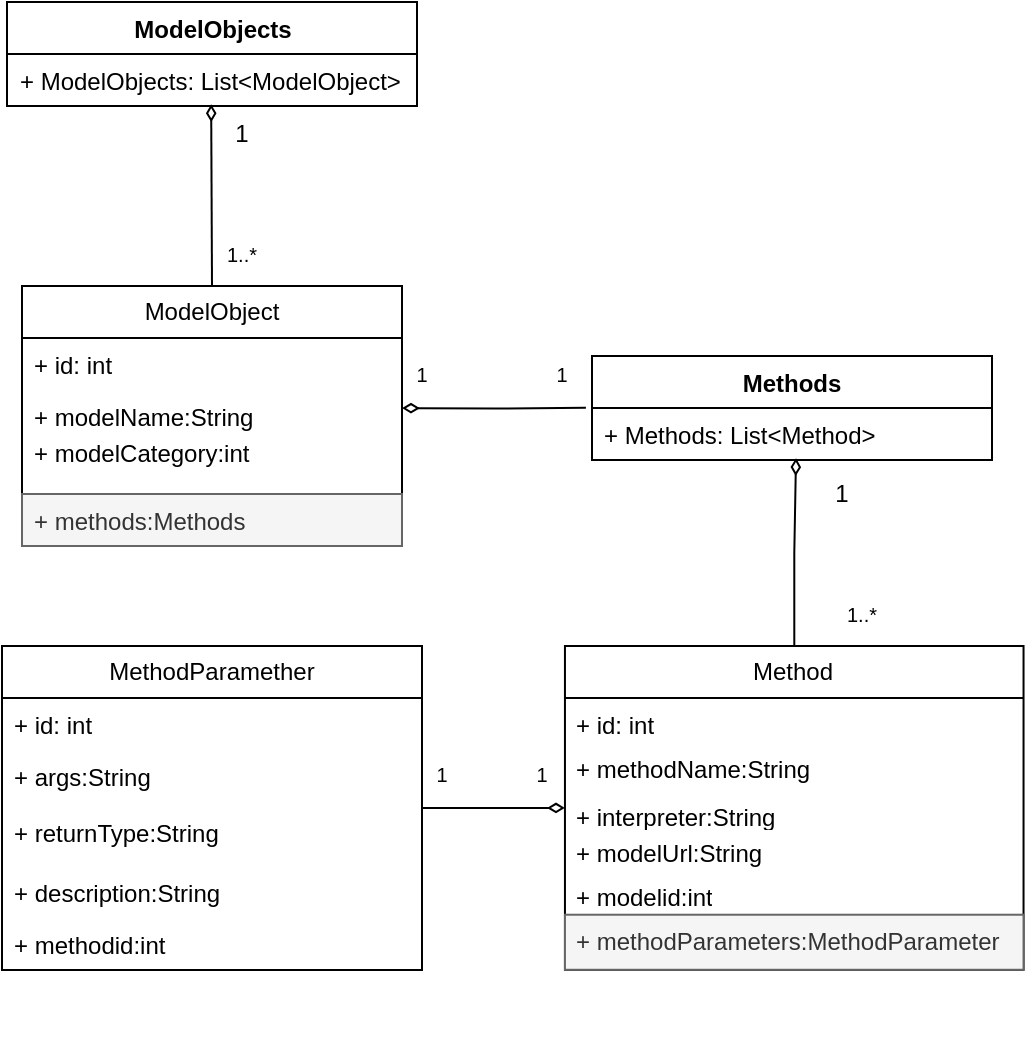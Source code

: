 <mxfile version="24.2.0" type="github" pages="2">
  <diagram name="第 1 页" id="2eAgeC-R04hNYni1SeuB">
    <mxGraphModel dx="732" dy="610" grid="1" gridSize="10" guides="1" tooltips="1" connect="1" arrows="1" fold="1" page="1" pageScale="1" pageWidth="1169" pageHeight="827" math="0" shadow="0">
      <root>
        <mxCell id="0" />
        <mxCell id="1" parent="0" />
        <mxCell id="SbAz0DDFr4h_F-9t35oi-29" value="" style="group" parent="1" vertex="1" connectable="0">
          <mxGeometry x="350" y="290" width="190" height="150" as="geometry" />
        </mxCell>
        <mxCell id="SbAz0DDFr4h_F-9t35oi-14" value="ModelObject" style="swimlane;fontStyle=0;childLayout=stackLayout;horizontal=1;startSize=26;fillColor=none;horizontalStack=0;resizeParent=1;resizeParentMax=0;resizeLast=0;collapsible=1;marginBottom=0;whiteSpace=wrap;html=1;" parent="SbAz0DDFr4h_F-9t35oi-29" vertex="1">
          <mxGeometry width="190" height="122" as="geometry">
            <mxRectangle width="120" height="30" as="alternateBounds" />
          </mxGeometry>
        </mxCell>
        <mxCell id="SbAz0DDFr4h_F-9t35oi-15" value="+ id: int" style="text;strokeColor=none;fillColor=none;align=left;verticalAlign=top;spacingLeft=4;spacingRight=4;overflow=hidden;rotatable=0;points=[[0,0.5],[1,0.5]];portConstraint=eastwest;whiteSpace=wrap;html=1;" parent="SbAz0DDFr4h_F-9t35oi-14" vertex="1">
          <mxGeometry y="26" width="190" height="26" as="geometry" />
        </mxCell>
        <mxCell id="SbAz0DDFr4h_F-9t35oi-16" value="+ modelName:String" style="text;strokeColor=none;fillColor=none;align=left;verticalAlign=top;spacingLeft=4;spacingRight=4;overflow=hidden;rotatable=0;points=[[0,0.5],[1,0.5]];portConstraint=eastwest;whiteSpace=wrap;html=1;" parent="SbAz0DDFr4h_F-9t35oi-14" vertex="1">
          <mxGeometry y="52" width="190" height="18" as="geometry" />
        </mxCell>
        <mxCell id="SbAz0DDFr4h_F-9t35oi-17" value="+ modelCategory:int" style="text;strokeColor=none;fillColor=none;align=left;verticalAlign=top;spacingLeft=4;spacingRight=4;overflow=hidden;rotatable=0;points=[[0,0.5],[1,0.5]];portConstraint=eastwest;whiteSpace=wrap;html=1;" parent="SbAz0DDFr4h_F-9t35oi-14" vertex="1">
          <mxGeometry y="70" width="190" height="52" as="geometry" />
        </mxCell>
        <mxCell id="SbAz0DDFr4h_F-9t35oi-23" value="+ methods:Methods" style="text;strokeColor=#666666;fillColor=#f5f5f5;align=left;verticalAlign=top;spacingLeft=4;spacingRight=4;overflow=hidden;rotatable=0;points=[[0,0.5],[1,0.5]];portConstraint=eastwest;whiteSpace=wrap;html=1;fontColor=#333333;" parent="SbAz0DDFr4h_F-9t35oi-29" vertex="1">
          <mxGeometry y="104" width="190.0" height="26" as="geometry" />
        </mxCell>
        <mxCell id="SbAz0DDFr4h_F-9t35oi-70" value="" style="group" parent="1" vertex="1" connectable="0">
          <mxGeometry x="600" y="470" width="250.77" height="172" as="geometry" />
        </mxCell>
        <mxCell id="SbAz0DDFr4h_F-9t35oi-71" value="Method" style="swimlane;fontStyle=0;childLayout=stackLayout;horizontal=1;startSize=26;fillColor=none;horizontalStack=0;resizeParent=1;resizeParentMax=0;resizeLast=0;collapsible=1;marginBottom=0;whiteSpace=wrap;html=1;" parent="SbAz0DDFr4h_F-9t35oi-70" vertex="1">
          <mxGeometry x="21.473" width="229.297" height="161.88" as="geometry">
            <mxRectangle width="120" height="30" as="alternateBounds" />
          </mxGeometry>
        </mxCell>
        <mxCell id="SbAz0DDFr4h_F-9t35oi-72" value="+ id: int" style="text;strokeColor=none;fillColor=none;align=left;verticalAlign=top;spacingLeft=4;spacingRight=4;overflow=hidden;rotatable=0;points=[[0,0.5],[1,0.5]];portConstraint=eastwest;whiteSpace=wrap;html=1;" parent="SbAz0DDFr4h_F-9t35oi-71" vertex="1">
          <mxGeometry y="26" width="229.297" height="22.36" as="geometry" />
        </mxCell>
        <mxCell id="SbAz0DDFr4h_F-9t35oi-73" value="+ methodName:String&amp;nbsp;" style="text;strokeColor=none;fillColor=none;align=left;verticalAlign=top;spacingLeft=4;spacingRight=4;overflow=hidden;rotatable=0;points=[[0,0.5],[1,0.5]];portConstraint=eastwest;whiteSpace=wrap;html=1;" parent="SbAz0DDFr4h_F-9t35oi-71" vertex="1">
          <mxGeometry y="48.36" width="229.297" height="24.08" as="geometry" />
        </mxCell>
        <mxCell id="SbAz0DDFr4h_F-9t35oi-74" value="+ interpreter:String" style="text;strokeColor=none;fillColor=none;align=left;verticalAlign=top;spacingLeft=4;spacingRight=4;overflow=hidden;rotatable=0;points=[[0,0.5],[1,0.5]];portConstraint=eastwest;whiteSpace=wrap;html=1;" parent="SbAz0DDFr4h_F-9t35oi-71" vertex="1">
          <mxGeometry y="72.44" width="229.297" height="17.2" as="geometry" />
        </mxCell>
        <mxCell id="SbAz0DDFr4h_F-9t35oi-75" value="+ modelUrl:String" style="text;strokeColor=none;fillColor=none;align=left;verticalAlign=top;spacingLeft=4;spacingRight=4;overflow=hidden;rotatable=0;points=[[0,0.5],[1,0.5]];portConstraint=eastwest;whiteSpace=wrap;html=1;" parent="SbAz0DDFr4h_F-9t35oi-71" vertex="1">
          <mxGeometry y="89.64" width="229.297" height="22.36" as="geometry" />
        </mxCell>
        <mxCell id="SbAz0DDFr4h_F-9t35oi-76" value="+ modelid:int" style="text;strokeColor=none;fillColor=none;align=left;verticalAlign=top;spacingLeft=4;spacingRight=4;overflow=hidden;rotatable=0;points=[[0,0.5],[1,0.5]];portConstraint=eastwest;whiteSpace=wrap;html=1;" parent="SbAz0DDFr4h_F-9t35oi-71" vertex="1">
          <mxGeometry y="112.0" width="229.297" height="22.36" as="geometry" />
        </mxCell>
        <mxCell id="SbAz0DDFr4h_F-9t35oi-77" value="+ methodParameters:MethodParameter" style="text;strokeColor=#666666;fillColor=#f5f5f5;align=left;verticalAlign=top;spacingLeft=4;spacingRight=4;overflow=hidden;rotatable=0;points=[[0,0.5],[1,0.5]];portConstraint=eastwest;whiteSpace=wrap;html=1;fontColor=#333333;" parent="SbAz0DDFr4h_F-9t35oi-71" vertex="1">
          <mxGeometry y="134.36" width="229.297" height="27.52" as="geometry" />
        </mxCell>
        <mxCell id="VTVYJv35SNL--PON1OUb-31" value="&lt;font style=&quot;font-size: 10px;&quot;&gt;1&lt;/font&gt;" style="text;html=1;align=center;verticalAlign=middle;whiteSpace=wrap;rounded=0;" vertex="1" parent="SbAz0DDFr4h_F-9t35oi-70">
          <mxGeometry y="60" width="20" height="8" as="geometry" />
        </mxCell>
        <mxCell id="SbAz0DDFr4h_F-9t35oi-93" value="" style="group" parent="1" vertex="1" connectable="0">
          <mxGeometry x="340" y="470" width="210" height="200" as="geometry" />
        </mxCell>
        <mxCell id="SbAz0DDFr4h_F-9t35oi-94" value="MethodParamether" style="swimlane;fontStyle=0;childLayout=stackLayout;horizontal=1;startSize=26;fillColor=none;horizontalStack=0;resizeParent=1;resizeParentMax=0;resizeLast=0;collapsible=1;marginBottom=0;whiteSpace=wrap;html=1;" parent="SbAz0DDFr4h_F-9t35oi-93" vertex="1">
          <mxGeometry width="210" height="162" as="geometry">
            <mxRectangle width="120" height="30" as="alternateBounds" />
          </mxGeometry>
        </mxCell>
        <mxCell id="SbAz0DDFr4h_F-9t35oi-95" value="+ id: int" style="text;strokeColor=none;fillColor=none;align=left;verticalAlign=top;spacingLeft=4;spacingRight=4;overflow=hidden;rotatable=0;points=[[0,0.5],[1,0.5]];portConstraint=eastwest;whiteSpace=wrap;html=1;" parent="SbAz0DDFr4h_F-9t35oi-94" vertex="1">
          <mxGeometry y="26" width="210" height="26" as="geometry" />
        </mxCell>
        <mxCell id="SbAz0DDFr4h_F-9t35oi-96" value="+ args:String" style="text;strokeColor=none;fillColor=none;align=left;verticalAlign=top;spacingLeft=4;spacingRight=4;overflow=hidden;rotatable=0;points=[[0,0.5],[1,0.5]];portConstraint=eastwest;whiteSpace=wrap;html=1;" parent="SbAz0DDFr4h_F-9t35oi-94" vertex="1">
          <mxGeometry y="52" width="210" height="28" as="geometry" />
        </mxCell>
        <mxCell id="SbAz0DDFr4h_F-9t35oi-97" value="+&amp;nbsp;returnType:String" style="text;strokeColor=none;fillColor=none;align=left;verticalAlign=top;spacingLeft=4;spacingRight=4;overflow=hidden;rotatable=0;points=[[0,0.5],[1,0.5]];portConstraint=eastwest;whiteSpace=wrap;html=1;" parent="SbAz0DDFr4h_F-9t35oi-94" vertex="1">
          <mxGeometry y="80" width="210" height="30" as="geometry" />
        </mxCell>
        <mxCell id="SbAz0DDFr4h_F-9t35oi-98" value="+ description:String" style="text;strokeColor=none;fillColor=none;align=left;verticalAlign=top;spacingLeft=4;spacingRight=4;overflow=hidden;rotatable=0;points=[[0,0.5],[1,0.5]];portConstraint=eastwest;whiteSpace=wrap;html=1;" parent="SbAz0DDFr4h_F-9t35oi-94" vertex="1">
          <mxGeometry y="110" width="210" height="26" as="geometry" />
        </mxCell>
        <mxCell id="SbAz0DDFr4h_F-9t35oi-99" value="+ methodid:int" style="text;strokeColor=none;fillColor=none;align=left;verticalAlign=top;spacingLeft=4;spacingRight=4;overflow=hidden;rotatable=0;points=[[0,0.5],[1,0.5]];portConstraint=eastwest;whiteSpace=wrap;html=1;" parent="SbAz0DDFr4h_F-9t35oi-94" vertex="1">
          <mxGeometry y="136" width="210" height="26" as="geometry" />
        </mxCell>
        <mxCell id="zyXgO9R8dJ2PUQRsxswK-3" value="ModelObjects" style="swimlane;fontStyle=1;align=center;verticalAlign=top;childLayout=stackLayout;horizontal=1;startSize=26;horizontalStack=0;resizeParent=1;resizeParentMax=0;resizeLast=0;collapsible=1;marginBottom=0;whiteSpace=wrap;html=1;" vertex="1" parent="1">
          <mxGeometry x="342.5" y="148" width="205" height="52" as="geometry" />
        </mxCell>
        <mxCell id="zyXgO9R8dJ2PUQRsxswK-4" value="+ ModelObjects: List&amp;lt;ModelObject&amp;gt;" style="text;strokeColor=none;fillColor=none;align=left;verticalAlign=top;spacingLeft=4;spacingRight=4;overflow=hidden;rotatable=0;points=[[0,0.5],[1,0.5]];portConstraint=eastwest;whiteSpace=wrap;html=1;" vertex="1" parent="zyXgO9R8dJ2PUQRsxswK-3">
          <mxGeometry y="26" width="205" height="26" as="geometry" />
        </mxCell>
        <mxCell id="zyXgO9R8dJ2PUQRsxswK-7" style="rounded=0;orthogonalLoop=1;jettySize=auto;html=1;entryX=0.498;entryY=0.968;entryDx=0;entryDy=0;entryPerimeter=0;endArrow=diamondThin;endFill=0;exitX=0.5;exitY=0;exitDx=0;exitDy=0;" edge="1" parent="1" source="SbAz0DDFr4h_F-9t35oi-14" target="zyXgO9R8dJ2PUQRsxswK-4">
          <mxGeometry relative="1" as="geometry" />
        </mxCell>
        <mxCell id="zyXgO9R8dJ2PUQRsxswK-10" value="&lt;font style=&quot;font-size: 10px;&quot;&gt;1..*&lt;/font&gt;" style="text;html=1;align=center;verticalAlign=middle;whiteSpace=wrap;rounded=0;" vertex="1" parent="1">
          <mxGeometry x="450" y="270" width="20" height="8" as="geometry" />
        </mxCell>
        <mxCell id="zyXgO9R8dJ2PUQRsxswK-11" value="&lt;font style=&quot;font-size: 12px;&quot;&gt;1&lt;/font&gt;" style="text;html=1;align=center;verticalAlign=middle;whiteSpace=wrap;rounded=0;" vertex="1" parent="1">
          <mxGeometry x="450" y="210" width="20" height="8" as="geometry" />
        </mxCell>
        <mxCell id="VTVYJv35SNL--PON1OUb-13" value="Methods" style="swimlane;fontStyle=1;align=center;verticalAlign=top;childLayout=stackLayout;horizontal=1;startSize=26;horizontalStack=0;resizeParent=1;resizeParentMax=0;resizeLast=0;collapsible=1;marginBottom=0;whiteSpace=wrap;html=1;" vertex="1" parent="1">
          <mxGeometry x="635" y="325" width="200" height="52" as="geometry" />
        </mxCell>
        <mxCell id="VTVYJv35SNL--PON1OUb-14" value="+ Methods: List&amp;lt;Method&amp;gt;" style="text;strokeColor=none;fillColor=none;align=left;verticalAlign=top;spacingLeft=4;spacingRight=4;overflow=hidden;rotatable=0;points=[[0,0.5],[1,0.5]];portConstraint=eastwest;whiteSpace=wrap;html=1;" vertex="1" parent="VTVYJv35SNL--PON1OUb-13">
          <mxGeometry y="26" width="200" height="26" as="geometry" />
        </mxCell>
        <mxCell id="VTVYJv35SNL--PON1OUb-16" style="edgeStyle=orthogonalEdgeStyle;rounded=0;orthogonalLoop=1;jettySize=auto;html=1;entryX=1.016;entryY=0.512;entryDx=0;entryDy=0;entryPerimeter=0;endArrow=diamondThin;endFill=0;" edge="1" parent="1">
          <mxGeometry relative="1" as="geometry">
            <mxPoint x="631.96" y="350.83" as="sourcePoint" />
            <mxPoint x="540" y="351.046" as="targetPoint" />
          </mxGeometry>
        </mxCell>
        <mxCell id="VTVYJv35SNL--PON1OUb-17" value="&lt;font style=&quot;font-size: 10px;&quot;&gt;1&lt;/font&gt;" style="text;html=1;align=center;verticalAlign=middle;whiteSpace=wrap;rounded=0;" vertex="1" parent="1">
          <mxGeometry x="610" y="330" width="20" height="8" as="geometry" />
        </mxCell>
        <mxCell id="VTVYJv35SNL--PON1OUb-18" value="&lt;font style=&quot;font-size: 10px;&quot;&gt;1&lt;/font&gt;" style="text;html=1;align=center;verticalAlign=middle;whiteSpace=wrap;rounded=0;" vertex="1" parent="1">
          <mxGeometry x="540" y="330" width="20" height="8" as="geometry" />
        </mxCell>
        <mxCell id="VTVYJv35SNL--PON1OUb-20" style="edgeStyle=orthogonalEdgeStyle;rounded=0;orthogonalLoop=1;jettySize=auto;html=1;entryX=0.51;entryY=0.964;entryDx=0;entryDy=0;entryPerimeter=0;endArrow=diamondThin;endFill=0;" edge="1" parent="1" source="SbAz0DDFr4h_F-9t35oi-71" target="VTVYJv35SNL--PON1OUb-14">
          <mxGeometry relative="1" as="geometry" />
        </mxCell>
        <mxCell id="VTVYJv35SNL--PON1OUb-26" value="&lt;font style=&quot;font-size: 12px;&quot;&gt;1&lt;/font&gt;" style="text;html=1;align=center;verticalAlign=middle;whiteSpace=wrap;rounded=0;" vertex="1" parent="1">
          <mxGeometry x="750" y="390" width="20" height="8" as="geometry" />
        </mxCell>
        <mxCell id="VTVYJv35SNL--PON1OUb-27" value="&lt;font style=&quot;font-size: 10px;&quot;&gt;1..*&lt;/font&gt;" style="text;html=1;align=center;verticalAlign=middle;whiteSpace=wrap;rounded=0;" vertex="1" parent="1">
          <mxGeometry x="760" y="450" width="20" height="8" as="geometry" />
        </mxCell>
        <mxCell id="VTVYJv35SNL--PON1OUb-28" style="edgeStyle=orthogonalEdgeStyle;rounded=0;orthogonalLoop=1;jettySize=auto;html=1;entryX=0;entryY=0.5;entryDx=0;entryDy=0;endArrow=diamondThin;endFill=0;" edge="1" parent="1" source="SbAz0DDFr4h_F-9t35oi-94" target="SbAz0DDFr4h_F-9t35oi-71">
          <mxGeometry relative="1" as="geometry" />
        </mxCell>
        <mxCell id="VTVYJv35SNL--PON1OUb-30" value="&lt;font style=&quot;font-size: 10px;&quot;&gt;1&lt;/font&gt;" style="text;html=1;align=center;verticalAlign=middle;whiteSpace=wrap;rounded=0;" vertex="1" parent="1">
          <mxGeometry x="550" y="530" width="20" height="8" as="geometry" />
        </mxCell>
      </root>
    </mxGraphModel>
  </diagram>
  <diagram id="2nIudb9Nil_v2xU6o04d" name="第 2 页">
    <mxGraphModel dx="627" dy="523" grid="1" gridSize="10" guides="1" tooltips="1" connect="1" arrows="1" fold="1" page="1" pageScale="1" pageWidth="1169" pageHeight="827" math="0" shadow="0">
      <root>
        <mxCell id="0" />
        <mxCell id="1" parent="0" />
        <mxCell id="9fIwNDRbNeXNYyzYhg-B-1" value="" style="group" vertex="1" connectable="0" parent="1">
          <mxGeometry x="350" y="290" width="190" height="150" as="geometry" />
        </mxCell>
        <mxCell id="9fIwNDRbNeXNYyzYhg-B-2" value="ModelObject" style="swimlane;fontStyle=0;childLayout=stackLayout;horizontal=1;startSize=26;fillColor=none;horizontalStack=0;resizeParent=1;resizeParentMax=0;resizeLast=0;collapsible=1;marginBottom=0;whiteSpace=wrap;html=1;" vertex="1" parent="9fIwNDRbNeXNYyzYhg-B-1">
          <mxGeometry width="190" height="122" as="geometry">
            <mxRectangle width="120" height="30" as="alternateBounds" />
          </mxGeometry>
        </mxCell>
        <mxCell id="9fIwNDRbNeXNYyzYhg-B-3" value="+ id: int" style="text;strokeColor=none;fillColor=none;align=left;verticalAlign=top;spacingLeft=4;spacingRight=4;overflow=hidden;rotatable=0;points=[[0,0.5],[1,0.5]];portConstraint=eastwest;whiteSpace=wrap;html=1;" vertex="1" parent="9fIwNDRbNeXNYyzYhg-B-2">
          <mxGeometry y="26" width="190" height="26" as="geometry" />
        </mxCell>
        <mxCell id="9fIwNDRbNeXNYyzYhg-B-4" value="+ modelName:String" style="text;strokeColor=none;fillColor=none;align=left;verticalAlign=top;spacingLeft=4;spacingRight=4;overflow=hidden;rotatable=0;points=[[0,0.5],[1,0.5]];portConstraint=eastwest;whiteSpace=wrap;html=1;" vertex="1" parent="9fIwNDRbNeXNYyzYhg-B-2">
          <mxGeometry y="52" width="190" height="18" as="geometry" />
        </mxCell>
        <mxCell id="9fIwNDRbNeXNYyzYhg-B-5" value="+ modelCategory:int" style="text;strokeColor=none;fillColor=none;align=left;verticalAlign=top;spacingLeft=4;spacingRight=4;overflow=hidden;rotatable=0;points=[[0,0.5],[1,0.5]];portConstraint=eastwest;whiteSpace=wrap;html=1;" vertex="1" parent="9fIwNDRbNeXNYyzYhg-B-2">
          <mxGeometry y="70" width="190" height="52" as="geometry" />
        </mxCell>
        <mxCell id="9fIwNDRbNeXNYyzYhg-B-6" value="+ methods:List&amp;lt;Method&amp;gt;" style="text;strokeColor=#666666;fillColor=#f5f5f5;align=left;verticalAlign=top;spacingLeft=4;spacingRight=4;overflow=hidden;rotatable=0;points=[[0,0.5],[1,0.5]];portConstraint=eastwest;whiteSpace=wrap;html=1;fontColor=#333333;" vertex="1" parent="9fIwNDRbNeXNYyzYhg-B-1">
          <mxGeometry y="104" width="190.0" height="26" as="geometry" />
        </mxCell>
        <mxCell id="9fIwNDRbNeXNYyzYhg-B-7" value="" style="group" vertex="1" connectable="0" parent="1">
          <mxGeometry x="660" y="270" width="250.77" height="172" as="geometry" />
        </mxCell>
        <mxCell id="9fIwNDRbNeXNYyzYhg-B-8" value="Method" style="swimlane;fontStyle=0;childLayout=stackLayout;horizontal=1;startSize=26;fillColor=none;horizontalStack=0;resizeParent=1;resizeParentMax=0;resizeLast=0;collapsible=1;marginBottom=0;whiteSpace=wrap;html=1;" vertex="1" parent="9fIwNDRbNeXNYyzYhg-B-7">
          <mxGeometry x="21.473" width="229.297" height="161.88" as="geometry">
            <mxRectangle width="120" height="30" as="alternateBounds" />
          </mxGeometry>
        </mxCell>
        <mxCell id="9fIwNDRbNeXNYyzYhg-B-9" value="+ id: int" style="text;strokeColor=none;fillColor=none;align=left;verticalAlign=top;spacingLeft=4;spacingRight=4;overflow=hidden;rotatable=0;points=[[0,0.5],[1,0.5]];portConstraint=eastwest;whiteSpace=wrap;html=1;" vertex="1" parent="9fIwNDRbNeXNYyzYhg-B-8">
          <mxGeometry y="26" width="229.297" height="22.36" as="geometry" />
        </mxCell>
        <mxCell id="9fIwNDRbNeXNYyzYhg-B-10" value="+ methodName:String&amp;nbsp;" style="text;strokeColor=none;fillColor=none;align=left;verticalAlign=top;spacingLeft=4;spacingRight=4;overflow=hidden;rotatable=0;points=[[0,0.5],[1,0.5]];portConstraint=eastwest;whiteSpace=wrap;html=1;" vertex="1" parent="9fIwNDRbNeXNYyzYhg-B-8">
          <mxGeometry y="48.36" width="229.297" height="24.08" as="geometry" />
        </mxCell>
        <mxCell id="9fIwNDRbNeXNYyzYhg-B-11" value="+ interpreter:String" style="text;strokeColor=none;fillColor=none;align=left;verticalAlign=top;spacingLeft=4;spacingRight=4;overflow=hidden;rotatable=0;points=[[0,0.5],[1,0.5]];portConstraint=eastwest;whiteSpace=wrap;html=1;" vertex="1" parent="9fIwNDRbNeXNYyzYhg-B-8">
          <mxGeometry y="72.44" width="229.297" height="17.2" as="geometry" />
        </mxCell>
        <mxCell id="9fIwNDRbNeXNYyzYhg-B-12" value="+ modelUrl:String" style="text;strokeColor=none;fillColor=none;align=left;verticalAlign=top;spacingLeft=4;spacingRight=4;overflow=hidden;rotatable=0;points=[[0,0.5],[1,0.5]];portConstraint=eastwest;whiteSpace=wrap;html=1;" vertex="1" parent="9fIwNDRbNeXNYyzYhg-B-8">
          <mxGeometry y="89.64" width="229.297" height="22.36" as="geometry" />
        </mxCell>
        <mxCell id="9fIwNDRbNeXNYyzYhg-B-13" value="+ modelid:int" style="text;strokeColor=none;fillColor=none;align=left;verticalAlign=top;spacingLeft=4;spacingRight=4;overflow=hidden;rotatable=0;points=[[0,0.5],[1,0.5]];portConstraint=eastwest;whiteSpace=wrap;html=1;" vertex="1" parent="9fIwNDRbNeXNYyzYhg-B-8">
          <mxGeometry y="112.0" width="229.297" height="22.36" as="geometry" />
        </mxCell>
        <mxCell id="9fIwNDRbNeXNYyzYhg-B-14" value="+ methodParameters:MethodParameter" style="text;strokeColor=#666666;fillColor=#f5f5f5;align=left;verticalAlign=top;spacingLeft=4;spacingRight=4;overflow=hidden;rotatable=0;points=[[0,0.5],[1,0.5]];portConstraint=eastwest;whiteSpace=wrap;html=1;fontColor=#333333;" vertex="1" parent="9fIwNDRbNeXNYyzYhg-B-8">
          <mxGeometry y="134.36" width="229.297" height="27.52" as="geometry" />
        </mxCell>
        <mxCell id="9fIwNDRbNeXNYyzYhg-B-35" value="&lt;font style=&quot;font-size: 10px;&quot;&gt;1..*&lt;/font&gt;" style="text;html=1;align=center;verticalAlign=middle;whiteSpace=wrap;rounded=0;" vertex="1" parent="9fIwNDRbNeXNYyzYhg-B-7">
          <mxGeometry x="-10" y="60" width="20" height="8" as="geometry" />
        </mxCell>
        <mxCell id="9fIwNDRbNeXNYyzYhg-B-16" value="" style="group" vertex="1" connectable="0" parent="1">
          <mxGeometry x="680.77" y="40" width="230" height="210" as="geometry" />
        </mxCell>
        <mxCell id="9fIwNDRbNeXNYyzYhg-B-17" value="MethodParamether" style="swimlane;fontStyle=0;childLayout=stackLayout;horizontal=1;startSize=26;fillColor=none;horizontalStack=0;resizeParent=1;resizeParentMax=0;resizeLast=0;collapsible=1;marginBottom=0;whiteSpace=wrap;html=1;" vertex="1" parent="9fIwNDRbNeXNYyzYhg-B-16">
          <mxGeometry width="230" height="168.8" as="geometry">
            <mxRectangle width="120" height="30" as="alternateBounds" />
          </mxGeometry>
        </mxCell>
        <mxCell id="9fIwNDRbNeXNYyzYhg-B-18" value="+ id: int" style="text;strokeColor=none;fillColor=none;align=left;verticalAlign=top;spacingLeft=4;spacingRight=4;overflow=hidden;rotatable=0;points=[[0,0.5],[1,0.5]];portConstraint=eastwest;whiteSpace=wrap;html=1;" vertex="1" parent="9fIwNDRbNeXNYyzYhg-B-17">
          <mxGeometry y="26" width="230" height="27.3" as="geometry" />
        </mxCell>
        <mxCell id="9fIwNDRbNeXNYyzYhg-B-19" value="+ args:String" style="text;strokeColor=none;fillColor=none;align=left;verticalAlign=top;spacingLeft=4;spacingRight=4;overflow=hidden;rotatable=0;points=[[0,0.5],[1,0.5]];portConstraint=eastwest;whiteSpace=wrap;html=1;" vertex="1" parent="9fIwNDRbNeXNYyzYhg-B-17">
          <mxGeometry y="53.3" width="230" height="29.4" as="geometry" />
        </mxCell>
        <mxCell id="9fIwNDRbNeXNYyzYhg-B-20" value="+&amp;nbsp;returnType:String" style="text;strokeColor=none;fillColor=none;align=left;verticalAlign=top;spacingLeft=4;spacingRight=4;overflow=hidden;rotatable=0;points=[[0,0.5],[1,0.5]];portConstraint=eastwest;whiteSpace=wrap;html=1;" vertex="1" parent="9fIwNDRbNeXNYyzYhg-B-17">
          <mxGeometry y="82.7" width="230" height="31.5" as="geometry" />
        </mxCell>
        <mxCell id="9fIwNDRbNeXNYyzYhg-B-21" value="+ description:String" style="text;strokeColor=none;fillColor=none;align=left;verticalAlign=top;spacingLeft=4;spacingRight=4;overflow=hidden;rotatable=0;points=[[0,0.5],[1,0.5]];portConstraint=eastwest;whiteSpace=wrap;html=1;" vertex="1" parent="9fIwNDRbNeXNYyzYhg-B-17">
          <mxGeometry y="114.2" width="230" height="27.3" as="geometry" />
        </mxCell>
        <mxCell id="9fIwNDRbNeXNYyzYhg-B-22" value="+ methodid:int" style="text;strokeColor=none;fillColor=none;align=left;verticalAlign=top;spacingLeft=4;spacingRight=4;overflow=hidden;rotatable=0;points=[[0,0.5],[1,0.5]];portConstraint=eastwest;whiteSpace=wrap;html=1;" vertex="1" parent="9fIwNDRbNeXNYyzYhg-B-17">
          <mxGeometry y="141.5" width="230" height="27.3" as="geometry" />
        </mxCell>
        <mxCell id="9fIwNDRbNeXNYyzYhg-B-41" value="&lt;font style=&quot;font-size: 10px;&quot;&gt;1&lt;/font&gt;" style="text;html=1;align=center;verticalAlign=middle;whiteSpace=wrap;rounded=0;" vertex="1" parent="9fIwNDRbNeXNYyzYhg-B-16">
          <mxGeometry x="119.23" y="178" width="20" height="8" as="geometry" />
        </mxCell>
        <mxCell id="9fIwNDRbNeXNYyzYhg-B-23" value="ModelObjects" style="swimlane;fontStyle=1;align=center;verticalAlign=top;childLayout=stackLayout;horizontal=1;startSize=26;horizontalStack=0;resizeParent=1;resizeParentMax=0;resizeLast=0;collapsible=1;marginBottom=0;whiteSpace=wrap;html=1;" vertex="1" parent="1">
          <mxGeometry x="340" y="90" width="210" height="52" as="geometry" />
        </mxCell>
        <mxCell id="9fIwNDRbNeXNYyzYhg-B-24" value="+ ModelObjects: List&amp;lt;ModelObject&amp;gt;" style="text;strokeColor=none;fillColor=none;align=left;verticalAlign=top;spacingLeft=4;spacingRight=4;overflow=hidden;rotatable=0;points=[[0,0.5],[1,0.5]];portConstraint=eastwest;whiteSpace=wrap;html=1;" vertex="1" parent="9fIwNDRbNeXNYyzYhg-B-23">
          <mxGeometry y="26" width="210" height="26" as="geometry" />
        </mxCell>
        <mxCell id="9fIwNDRbNeXNYyzYhg-B-25" style="rounded=0;orthogonalLoop=1;jettySize=auto;html=1;entryX=0.498;entryY=0.968;entryDx=0;entryDy=0;entryPerimeter=0;endArrow=diamondThin;endFill=0;exitX=0.5;exitY=0;exitDx=0;exitDy=0;" edge="1" parent="1" source="9fIwNDRbNeXNYyzYhg-B-2" target="9fIwNDRbNeXNYyzYhg-B-24">
          <mxGeometry relative="1" as="geometry" />
        </mxCell>
        <mxCell id="9fIwNDRbNeXNYyzYhg-B-26" value="&lt;font style=&quot;font-size: 10px;&quot;&gt;1..*&lt;/font&gt;" style="text;html=1;align=center;verticalAlign=middle;whiteSpace=wrap;rounded=0;" vertex="1" parent="1">
          <mxGeometry x="450" y="250" width="20" height="8" as="geometry" />
        </mxCell>
        <mxCell id="9fIwNDRbNeXNYyzYhg-B-27" value="&lt;font style=&quot;font-size: 12px;&quot;&gt;1&lt;/font&gt;" style="text;html=1;align=center;verticalAlign=middle;whiteSpace=wrap;rounded=0;" vertex="1" parent="1">
          <mxGeometry x="450" y="170" width="20" height="8" as="geometry" />
        </mxCell>
        <mxCell id="9fIwNDRbNeXNYyzYhg-B-33" style="edgeStyle=orthogonalEdgeStyle;rounded=0;orthogonalLoop=1;jettySize=auto;html=1;entryX=1;entryY=0.5;entryDx=0;entryDy=0;endArrow=diamondThin;endFill=0;" edge="1" parent="1" source="9fIwNDRbNeXNYyzYhg-B-8" target="9fIwNDRbNeXNYyzYhg-B-4">
          <mxGeometry relative="1" as="geometry">
            <mxPoint x="737" y="376.064" as="targetPoint" />
          </mxGeometry>
        </mxCell>
        <mxCell id="9fIwNDRbNeXNYyzYhg-B-15" value="&lt;font style=&quot;font-size: 10px;&quot;&gt;1&lt;/font&gt;" style="text;html=1;align=center;verticalAlign=middle;whiteSpace=wrap;rounded=0;" vertex="1" parent="1">
          <mxGeometry x="550" y="330" width="20" height="8" as="geometry" />
        </mxCell>
        <mxCell id="9fIwNDRbNeXNYyzYhg-B-39" style="edgeStyle=orthogonalEdgeStyle;rounded=0;orthogonalLoop=1;jettySize=auto;html=1;endArrow=diamondThin;endFill=0;" edge="1" parent="1" source="9fIwNDRbNeXNYyzYhg-B-17" target="9fIwNDRbNeXNYyzYhg-B-8">
          <mxGeometry relative="1" as="geometry" />
        </mxCell>
        <mxCell id="9fIwNDRbNeXNYyzYhg-B-40" value="&lt;font style=&quot;font-size: 10px;&quot;&gt;1&lt;/font&gt;" style="text;html=1;align=center;verticalAlign=middle;whiteSpace=wrap;rounded=0;" vertex="1" parent="1">
          <mxGeometry x="800" y="250" width="20" height="8" as="geometry" />
        </mxCell>
      </root>
    </mxGraphModel>
  </diagram>
</mxfile>
